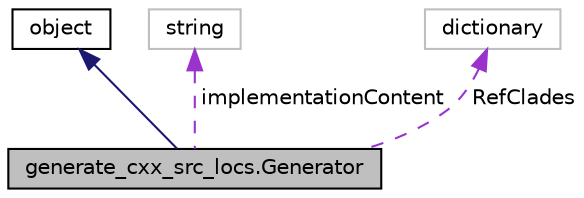 digraph "generate_cxx_src_locs.Generator"
{
 // LATEX_PDF_SIZE
  bgcolor="transparent";
  edge [fontname="Helvetica",fontsize="10",labelfontname="Helvetica",labelfontsize="10"];
  node [fontname="Helvetica",fontsize="10",shape=record];
  Node1 [label="generate_cxx_src_locs.Generator",height=0.2,width=0.4,color="black", fillcolor="grey75", style="filled", fontcolor="black",tooltip=" "];
  Node2 -> Node1 [dir="back",color="midnightblue",fontsize="10",style="solid",fontname="Helvetica"];
  Node2 [label="object",height=0.2,width=0.4,color="black",URL="$classobject.html",tooltip=" "];
  Node3 -> Node1 [dir="back",color="darkorchid3",fontsize="10",style="dashed",label=" implementationContent" ,fontname="Helvetica"];
  Node3 [label="string",height=0.2,width=0.4,color="grey75",tooltip=" "];
  Node4 -> Node1 [dir="back",color="darkorchid3",fontsize="10",style="dashed",label=" RefClades" ,fontname="Helvetica"];
  Node4 [label="dictionary",height=0.2,width=0.4,color="grey75",tooltip=" "];
}
